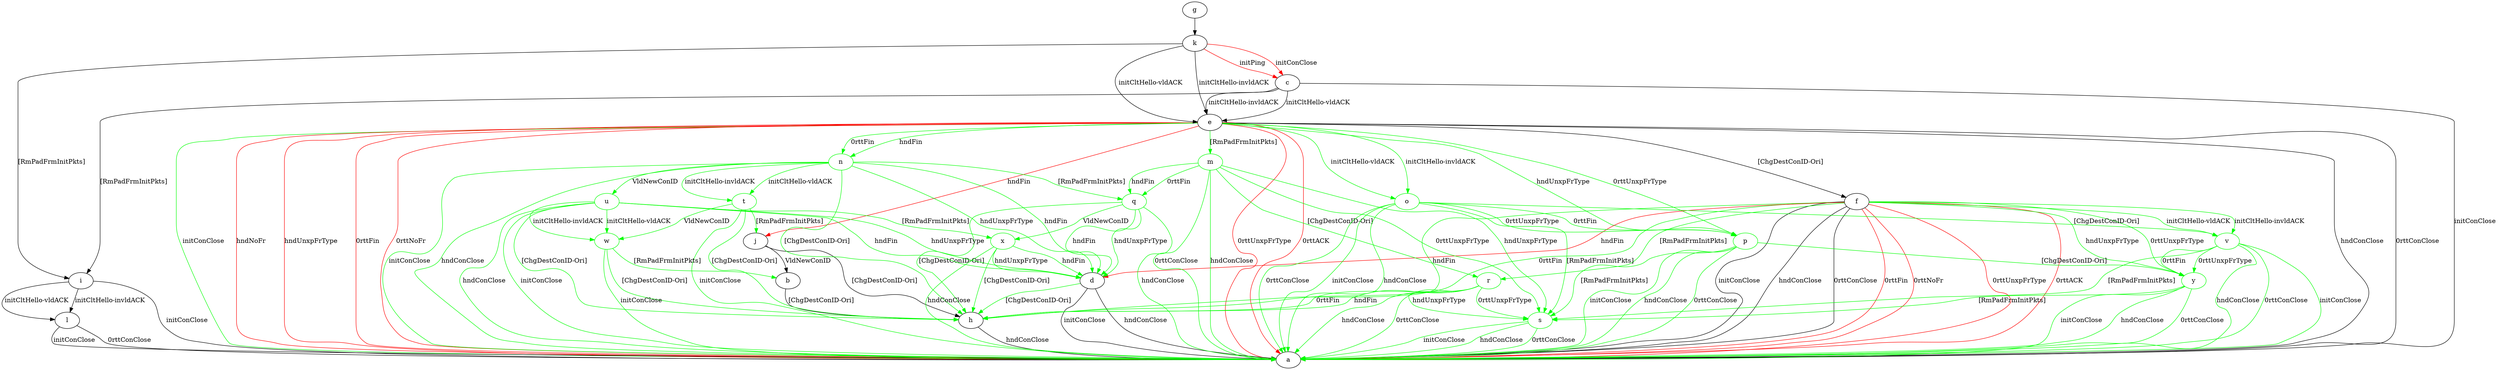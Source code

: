 digraph "" {
	b -> h	[key=0,
		label="[ChgDestConID-Ori] "];
	c -> a	[key=0,
		label="initConClose "];
	c -> e	[key=0,
		label="initCltHello-vldACK "];
	c -> e	[key=1,
		label="initCltHello-invldACK "];
	c -> i	[key=0,
		label="[RmPadFrmInitPkts] "];
	d -> a	[key=0,
		label="initConClose "];
	d -> a	[key=1,
		label="hndConClose "];
	d -> h	[key=0,
		color=green,
		label="[ChgDestConID-Ori] "];
	e -> a	[key=0,
		label="hndConClose "];
	e -> a	[key=1,
		label="0rttConClose "];
	e -> a	[key=2,
		color=green,
		label="initConClose "];
	e -> a	[key=3,
		color=red,
		label="hndNoFr "];
	e -> a	[key=4,
		color=red,
		label="hndUnxpFrType "];
	e -> a	[key=5,
		color=red,
		label="0rttFin "];
	e -> a	[key=6,
		color=red,
		label="0rttNoFr "];
	e -> a	[key=7,
		color=red,
		label="0rttUnxpFrType "];
	e -> a	[key=8,
		color=red,
		label="0rttACK "];
	e -> f	[key=0,
		label="[ChgDestConID-Ori] "];
	e -> j	[key=0,
		color=red,
		label="hndFin "];
	m	[color=green];
	e -> m	[key=0,
		color=green,
		label="[RmPadFrmInitPkts] "];
	n	[color=green];
	e -> n	[key=0,
		color=green,
		label="hndFin "];
	e -> n	[key=1,
		color=green,
		label="0rttFin "];
	o	[color=green];
	e -> o	[key=0,
		color=green,
		label="initCltHello-vldACK "];
	e -> o	[key=1,
		color=green,
		label="initCltHello-invldACK "];
	p	[color=green];
	e -> p	[key=0,
		color=green,
		label="hndUnxpFrType "];
	e -> p	[key=1,
		color=green,
		label="0rttUnxpFrType "];
	f -> a	[key=0,
		label="initConClose "];
	f -> a	[key=1,
		label="hndConClose "];
	f -> a	[key=2,
		label="0rttConClose "];
	f -> a	[key=3,
		color=red,
		label="0rttFin "];
	f -> a	[key=4,
		color=red,
		label="0rttNoFr "];
	f -> a	[key=5,
		color=red,
		label="0rttUnxpFrType "];
	f -> a	[key=6,
		color=red,
		label="0rttACK "];
	f -> d	[key=0,
		color=red,
		label="hndFin "];
	f -> h	[key=0,
		color=green,
		label="hndFin "];
	f -> h	[key=1,
		color=green,
		label="0rttFin "];
	r	[color=green];
	f -> r	[key=0,
		color=green,
		label="[RmPadFrmInitPkts] "];
	v	[color=green];
	f -> v	[key=0,
		color=green,
		label="initCltHello-vldACK "];
	f -> v	[key=1,
		color=green,
		label="initCltHello-invldACK "];
	y	[color=green];
	f -> y	[key=0,
		color=green,
		label="hndUnxpFrType "];
	f -> y	[key=1,
		color=green,
		label="0rttUnxpFrType "];
	g -> k	[key=0];
	h -> a	[key=0,
		label="hndConClose "];
	i -> a	[key=0,
		label="initConClose "];
	i -> l	[key=0,
		label="initCltHello-vldACK "];
	i -> l	[key=1,
		label="initCltHello-invldACK "];
	j -> b	[key=0,
		label="VldNewConID "];
	j -> h	[key=0,
		label="[ChgDestConID-Ori] "];
	k -> c	[key=0,
		color=red,
		label="initPing "];
	k -> c	[key=1,
		color=red,
		label="initConClose "];
	k -> e	[key=0,
		label="initCltHello-vldACK "];
	k -> e	[key=1,
		label="initCltHello-invldACK "];
	k -> i	[key=0,
		label="[RmPadFrmInitPkts] "];
	l -> a	[key=0,
		label="initConClose "];
	l -> a	[key=1,
		label="0rttConClose "];
	m -> a	[key=0,
		color=green,
		label="hndConClose "];
	m -> a	[key=1,
		color=green,
		label="0rttConClose "];
	q	[color=green];
	m -> q	[key=0,
		color=green,
		label="hndFin "];
	m -> q	[key=1,
		color=green,
		label="0rttFin "];
	m -> r	[key=0,
		color=green,
		label="[ChgDestConID-Ori] "];
	s	[color=green];
	m -> s	[key=0,
		color=green,
		label="hndUnxpFrType "];
	m -> s	[key=1,
		color=green,
		label="0rttUnxpFrType "];
	n -> a	[key=0,
		color=green,
		label="initConClose "];
	n -> a	[key=1,
		color=green,
		label="hndConClose "];
	n -> d	[key=0,
		color=green,
		label="hndFin "];
	n -> d	[key=1,
		color=green,
		label="hndUnxpFrType "];
	n -> h	[key=0,
		color=green,
		label="[ChgDestConID-Ori] "];
	n -> q	[key=0,
		color=green,
		label="[RmPadFrmInitPkts] "];
	t	[color=green];
	n -> t	[key=0,
		color=green,
		label="initCltHello-vldACK "];
	n -> t	[key=1,
		color=green,
		label="initCltHello-invldACK "];
	u	[color=green];
	n -> u	[key=0,
		color=green,
		label="VldNewConID "];
	o -> a	[key=0,
		color=green,
		label="initConClose "];
	o -> a	[key=1,
		color=green,
		label="hndConClose "];
	o -> a	[key=2,
		color=green,
		label="0rttConClose "];
	o -> p	[key=0,
		color=green,
		label="0rttFin "];
	o -> p	[key=1,
		color=green,
		label="0rttUnxpFrType "];
	o -> s	[key=0,
		color=green,
		label="[RmPadFrmInitPkts] "];
	o -> v	[key=0,
		color=green,
		label="[ChgDestConID-Ori] "];
	p -> a	[key=0,
		color=green,
		label="initConClose "];
	p -> a	[key=1,
		color=green,
		label="hndConClose "];
	p -> a	[key=2,
		color=green,
		label="0rttConClose "];
	p -> s	[key=0,
		color=green,
		label="[RmPadFrmInitPkts] "];
	p -> y	[key=0,
		color=green,
		label="[ChgDestConID-Ori] "];
	q -> a	[key=0,
		color=green,
		label="hndConClose "];
	q -> d	[key=0,
		color=green,
		label="hndFin "];
	q -> d	[key=1,
		color=green,
		label="hndUnxpFrType "];
	q -> h	[key=0,
		color=green,
		label="[ChgDestConID-Ori] "];
	x	[color=green];
	q -> x	[key=0,
		color=green,
		label="VldNewConID "];
	r -> a	[key=0,
		color=green,
		label="hndConClose "];
	r -> a	[key=1,
		color=green,
		label="0rttConClose "];
	r -> h	[key=0,
		color=green,
		label="hndFin "];
	r -> h	[key=1,
		color=green,
		label="0rttFin "];
	r -> s	[key=0,
		color=green,
		label="hndUnxpFrType "];
	r -> s	[key=1,
		color=green,
		label="0rttUnxpFrType "];
	s -> a	[key=0,
		color=green,
		label="initConClose "];
	s -> a	[key=1,
		color=green,
		label="hndConClose "];
	s -> a	[key=2,
		color=green,
		label="0rttConClose "];
	t -> a	[key=0,
		color=green,
		label="initConClose "];
	t -> h	[key=0,
		color=green,
		label="[ChgDestConID-Ori] "];
	t -> j	[key=0,
		color=green,
		label="[RmPadFrmInitPkts] "];
	w	[color=green];
	t -> w	[key=0,
		color=green,
		label="VldNewConID "];
	u -> a	[key=0,
		color=green,
		label="initConClose "];
	u -> a	[key=1,
		color=green,
		label="hndConClose "];
	u -> d	[key=0,
		color=green,
		label="hndFin "];
	u -> d	[key=1,
		color=green,
		label="hndUnxpFrType "];
	u -> h	[key=0,
		color=green,
		label="[ChgDestConID-Ori] "];
	u -> w	[key=0,
		color=green,
		label="initCltHello-vldACK "];
	u -> w	[key=1,
		color=green,
		label="initCltHello-invldACK "];
	u -> x	[key=0,
		color=green,
		label="[RmPadFrmInitPkts] "];
	v -> a	[key=0,
		color=green,
		label="initConClose "];
	v -> a	[key=1,
		color=green,
		label="hndConClose "];
	v -> a	[key=2,
		color=green,
		label="0rttConClose "];
	v -> s	[key=0,
		color=green,
		label="[RmPadFrmInitPkts] "];
	v -> y	[key=0,
		color=green,
		label="0rttFin "];
	v -> y	[key=1,
		color=green,
		label="0rttUnxpFrType "];
	w -> a	[key=0,
		color=green,
		label="initConClose "];
	w -> b	[key=0,
		color=green,
		label="[RmPadFrmInitPkts] "];
	w -> h	[key=0,
		color=green,
		label="[ChgDestConID-Ori] "];
	x -> a	[key=0,
		color=green,
		label="hndConClose "];
	x -> d	[key=0,
		color=green,
		label="hndFin "];
	x -> d	[key=1,
		color=green,
		label="hndUnxpFrType "];
	x -> h	[key=0,
		color=green,
		label="[ChgDestConID-Ori] "];
	y -> a	[key=0,
		color=green,
		label="initConClose "];
	y -> a	[key=1,
		color=green,
		label="hndConClose "];
	y -> a	[key=2,
		color=green,
		label="0rttConClose "];
	y -> s	[key=0,
		color=green,
		label="[RmPadFrmInitPkts] "];
}
